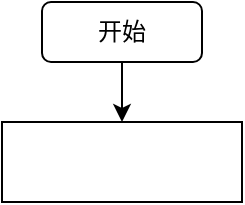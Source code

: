 <mxfile version="21.3.7" type="github">
  <diagram name="第 1 页" id="OpbI_X0LJHIwqqdgK4kd">
    <mxGraphModel dx="600" dy="295" grid="1" gridSize="10" guides="1" tooltips="1" connect="1" arrows="1" fold="1" page="1" pageScale="1" pageWidth="827" pageHeight="1169" math="0" shadow="0">
      <root>
        <mxCell id="0" />
        <mxCell id="1" parent="0" />
        <mxCell id="57bB1F5KusvmnFi43Xfc-3" style="edgeStyle=orthogonalEdgeStyle;rounded=0;orthogonalLoop=1;jettySize=auto;html=1;entryX=0.5;entryY=0;entryDx=0;entryDy=0;" edge="1" parent="1" source="57bB1F5KusvmnFi43Xfc-1" target="57bB1F5KusvmnFi43Xfc-2">
          <mxGeometry relative="1" as="geometry" />
        </mxCell>
        <mxCell id="57bB1F5KusvmnFi43Xfc-1" value="开始" style="rounded=1;whiteSpace=wrap;html=1;" vertex="1" parent="1">
          <mxGeometry x="270" y="130" width="80" height="30" as="geometry" />
        </mxCell>
        <mxCell id="57bB1F5KusvmnFi43Xfc-2" value="" style="rounded=0;whiteSpace=wrap;html=1;" vertex="1" parent="1">
          <mxGeometry x="250" y="190" width="120" height="40" as="geometry" />
        </mxCell>
      </root>
    </mxGraphModel>
  </diagram>
</mxfile>
